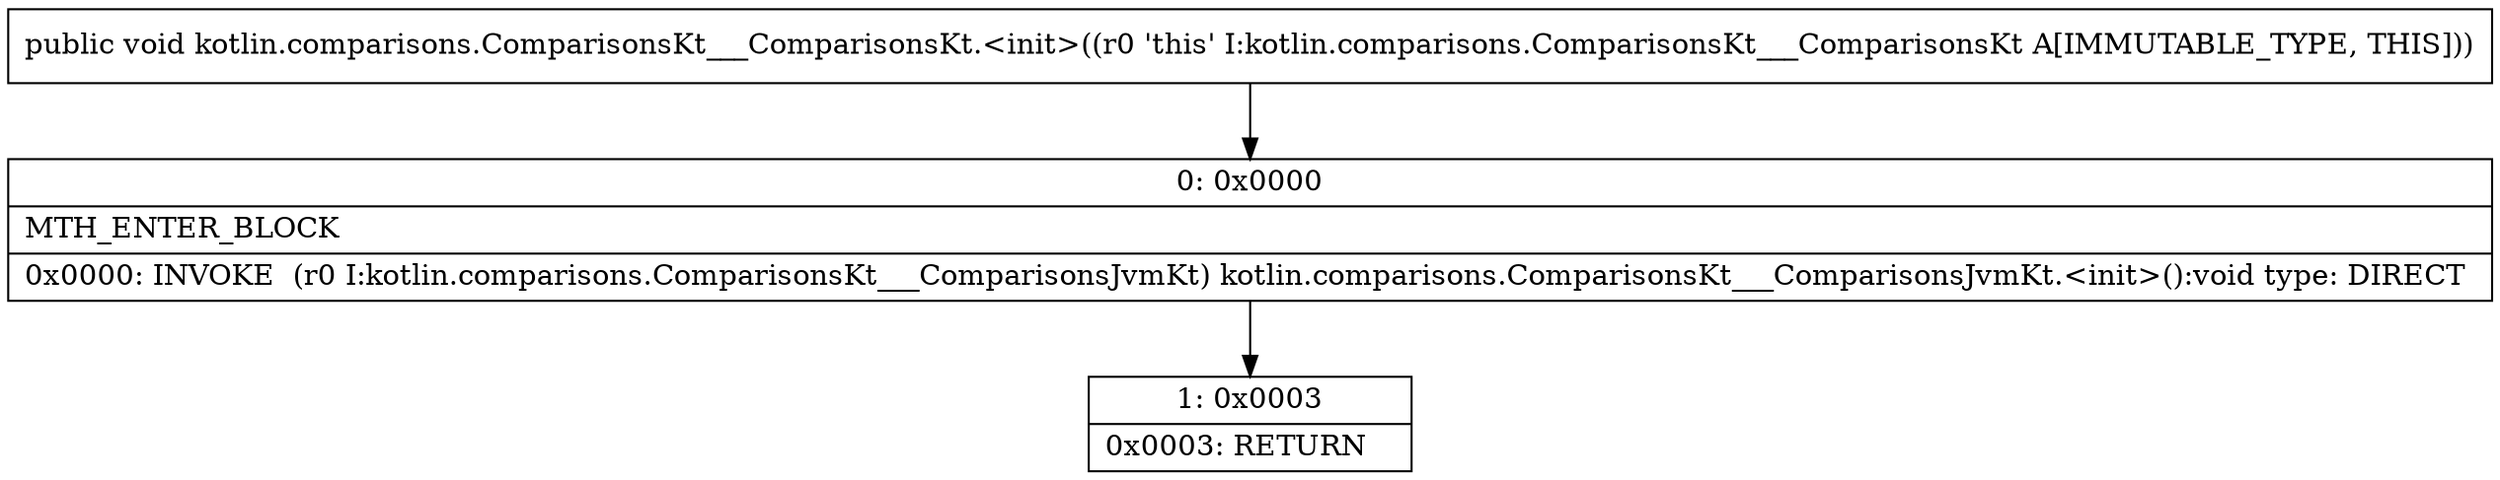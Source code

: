 digraph "CFG forkotlin.comparisons.ComparisonsKt___ComparisonsKt.\<init\>()V" {
Node_0 [shape=record,label="{0\:\ 0x0000|MTH_ENTER_BLOCK\l|0x0000: INVOKE  (r0 I:kotlin.comparisons.ComparisonsKt___ComparisonsJvmKt) kotlin.comparisons.ComparisonsKt___ComparisonsJvmKt.\<init\>():void type: DIRECT \l}"];
Node_1 [shape=record,label="{1\:\ 0x0003|0x0003: RETURN   \l}"];
MethodNode[shape=record,label="{public void kotlin.comparisons.ComparisonsKt___ComparisonsKt.\<init\>((r0 'this' I:kotlin.comparisons.ComparisonsKt___ComparisonsKt A[IMMUTABLE_TYPE, THIS])) }"];
MethodNode -> Node_0;
Node_0 -> Node_1;
}

